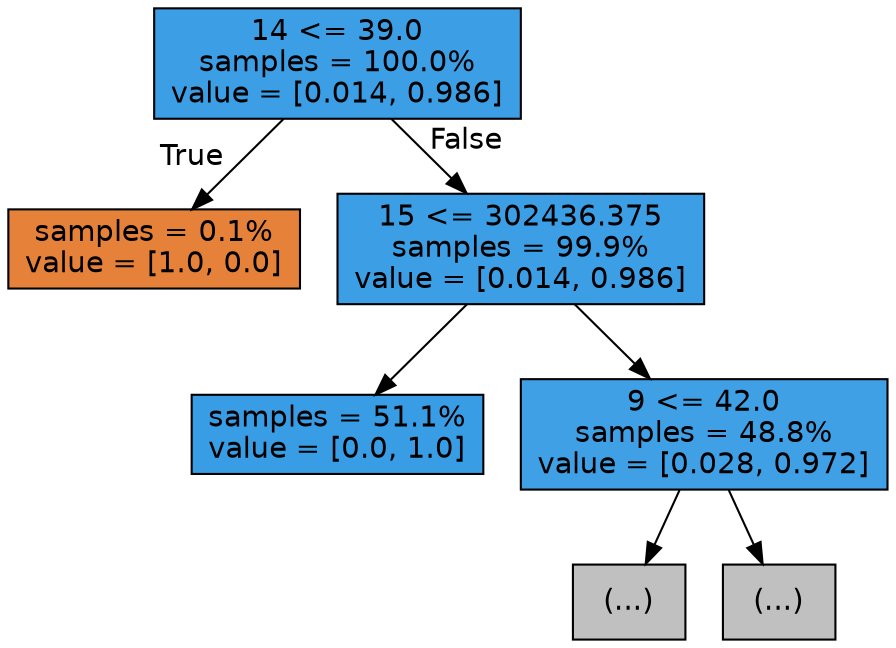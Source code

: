 digraph Tree {
node [shape=box, style="filled", color="black", fontname="helvetica"] ;
edge [fontname="helvetica"] ;
0 [label="14 <= 39.0\nsamples = 100.0%\nvalue = [0.014, 0.986]", fillcolor="#3c9ee5"] ;
1 [label="samples = 0.1%\nvalue = [1.0, 0.0]", fillcolor="#e58139"] ;
0 -> 1 [labeldistance=2.5, labelangle=45, headlabel="True"] ;
2 [label="15 <= 302436.375\nsamples = 99.9%\nvalue = [0.014, 0.986]", fillcolor="#3c9ee5"] ;
0 -> 2 [labeldistance=2.5, labelangle=-45, headlabel="False"] ;
3 [label="samples = 51.1%\nvalue = [0.0, 1.0]", fillcolor="#399de5"] ;
2 -> 3 ;
4 [label="9 <= 42.0\nsamples = 48.8%\nvalue = [0.028, 0.972]", fillcolor="#3fa0e6"] ;
2 -> 4 ;
5 [label="(...)", fillcolor="#C0C0C0"] ;
4 -> 5 ;
26 [label="(...)", fillcolor="#C0C0C0"] ;
4 -> 26 ;
}
